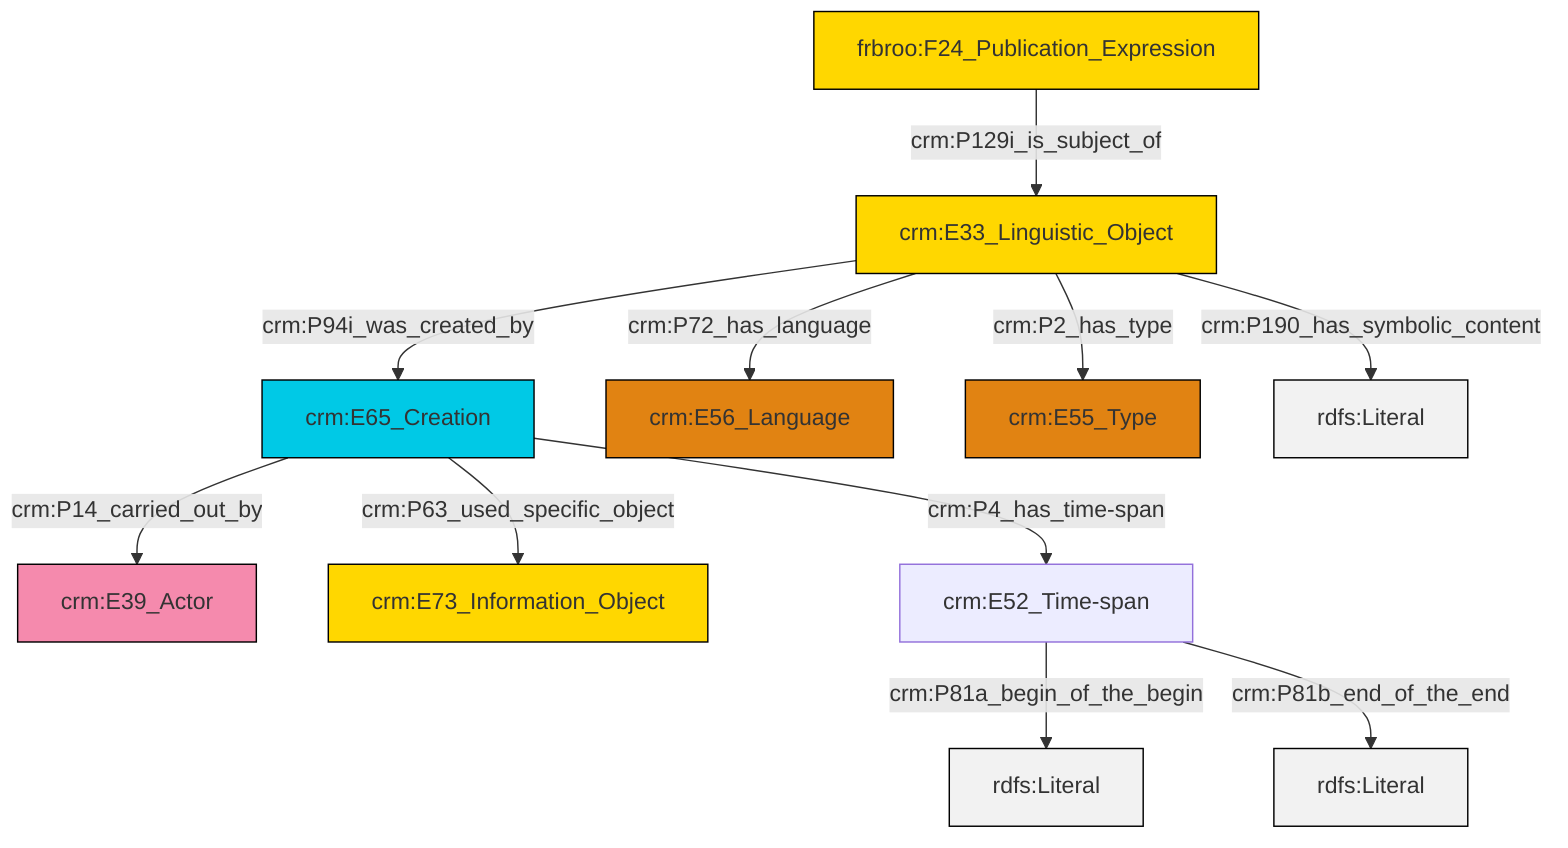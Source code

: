 graph TD
classDef Literal fill:#f2f2f2,stroke:#000000;
classDef CRM_Entity fill:#FFFFFF,stroke:#000000;
classDef Temporal_Entity fill:#00C9E6, stroke:#000000;
classDef Type fill:#E18312, stroke:#000000;
classDef Time-Span fill:#2C9C91, stroke:#000000;
classDef Appellation fill:#FFEB7F, stroke:#000000;
classDef Place fill:#008836, stroke:#000000;
classDef Persistent_Item fill:#B266B2, stroke:#000000;
classDef Conceptual_Object fill:#FFD700, stroke:#000000;
classDef Physical_Thing fill:#D2B48C, stroke:#000000;
classDef Actor fill:#f58aad, stroke:#000000;
classDef PC_Classes fill:#4ce600, stroke:#000000;
classDef Multi fill:#cccccc,stroke:#000000;

0["frbroo:F24_Publication_Expression"]:::Conceptual_Object -->|crm:P129i_is_subject_of| 1["crm:E33_Linguistic_Object"]:::Conceptual_Object
3["crm:E65_Creation"]:::Temporal_Entity -->|crm:P14_carried_out_by| 4["crm:E39_Actor"]:::Actor
9["crm:E52_Time-span"]:::Default -->|crm:P81a_begin_of_the_begin| 10[rdfs:Literal]:::Literal
1["crm:E33_Linguistic_Object"]:::Conceptual_Object -->|crm:P2_has_type| 11["crm:E55_Type"]:::Type
3["crm:E65_Creation"]:::Temporal_Entity -->|crm:P4_has_time-span| 9["crm:E52_Time-span"]:::Default
9["crm:E52_Time-span"]:::Default -->|crm:P81b_end_of_the_end| 14[rdfs:Literal]:::Literal
3["crm:E65_Creation"]:::Temporal_Entity -->|crm:P63_used_specific_object| 7["crm:E73_Information_Object"]:::Conceptual_Object
1["crm:E33_Linguistic_Object"]:::Conceptual_Object -->|crm:P72_has_language| 5["crm:E56_Language"]:::Type
1["crm:E33_Linguistic_Object"]:::Conceptual_Object -->|crm:P94i_was_created_by| 3["crm:E65_Creation"]:::Temporal_Entity
1["crm:E33_Linguistic_Object"]:::Conceptual_Object -->|crm:P190_has_symbolic_content| 17[rdfs:Literal]:::Literal